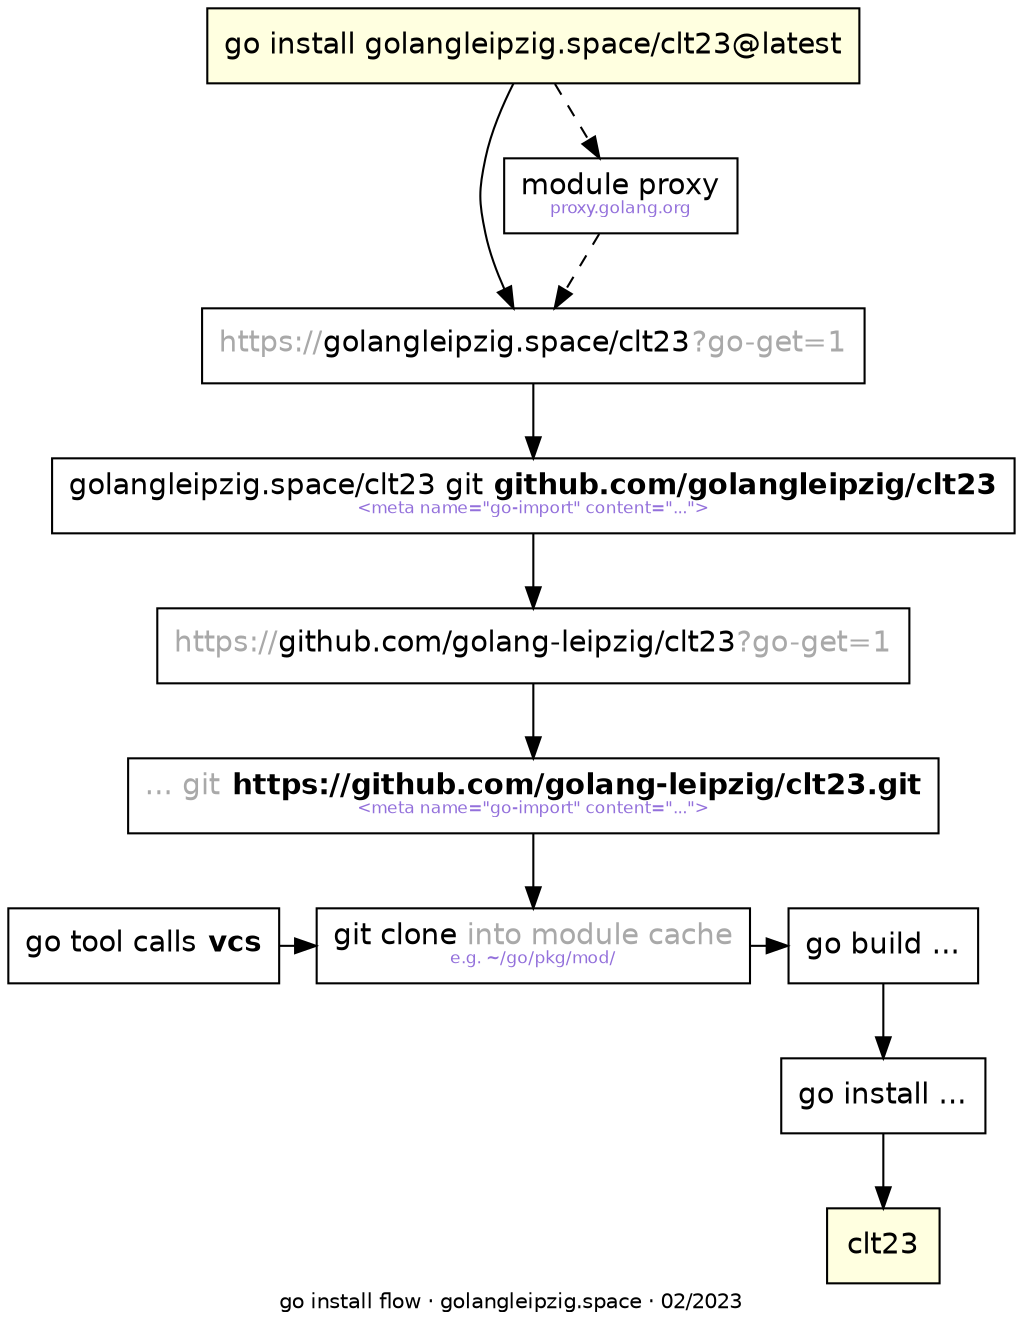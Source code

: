 digraph g {
    label="go install flow &middot; golangleipzig.space &middot; 02/2023" fontsize="10";
    graph [fontname="AvantGarde-Book"];
    node [fontname="AvantGarde-Book" shape="box" pad=0.7];
    edge [fontname="AvantGarde-Book"];

    "go install golangleipzig.space/clt23@latest" [style="filled" fillcolor="lightyellow"];
    "golangleipzig.space/clt23" [label=<<FONT COLOR="darkgray">https://</FONT>golangleipzig.space/clt23<FONT COLOR="darkgray">?go-get=1</FONT>>];
    "git clone" [label=<git clone <FONT COLOR="darkgray">https://...</FONT>>];
    "meta" [label=<golangleipzig.space/clt23 git <B>github.com/golangleipzig/clt23</B><BR/><FONT COLOR="mediumpurple" POINT-SIZE="8">&lt;meta name="go-import" content="..."&gt;</FONT>>];
    "repo" [label=<<FONT COLOR="darkgray">https://</FONT>github.com/golang-leipzig/clt23<FONT COLOR="darkgray">?go-get=1</FONT>>];
    "git clone" [label=<git clone <FONT COLOR="darkgray">into module cache</FONT><BR/><FONT COLOR="mediumpurple" POINT-SIZE="8">e.g. ~/go/pkg/mod/</FONT>>];
    "module proxy" [label=<module proxy<BR/><FONT POINT-SIZE="8" COLOR="mediumpurple">proxy.golang.org</FONT>>];
    "repourl" [label=<<FONT COLOR="darkgray">... git</FONT> <B>https://github.com/golang-leipzig/clt23.git</B><BR/><FONT COLOR="mediumpurple" POINT-SIZE="8">&lt;meta name="go-import" content="..."&gt;</FONT>>];
    "go tool calls vcs" [label=<go tool calls <B>vcs</B>>];
    "clt23" [style="filled" fillcolor="lightyellow"];

    "go install golangleipzig.space/clt23@latest" -> "golangleipzig.space/clt23";

    "go install golangleipzig.space/clt23@latest" -> "module proxy" [style="dashed"];
    "module proxy" -> "golangleipzig.space/clt23" [style="dashed"];

    "golangleipzig.space/clt23" -> "meta";
    "meta" -> "repo";
    "repo" -> "repourl";
    "repourl" -> "git clone";
    "go build ..." -> "go install ...";

    {
        rank="same";
        "go tool calls vcs" -> "git clone";
        "git clone" -> "go build ...";
    }
    "go install ..." -> "clt23";
}
